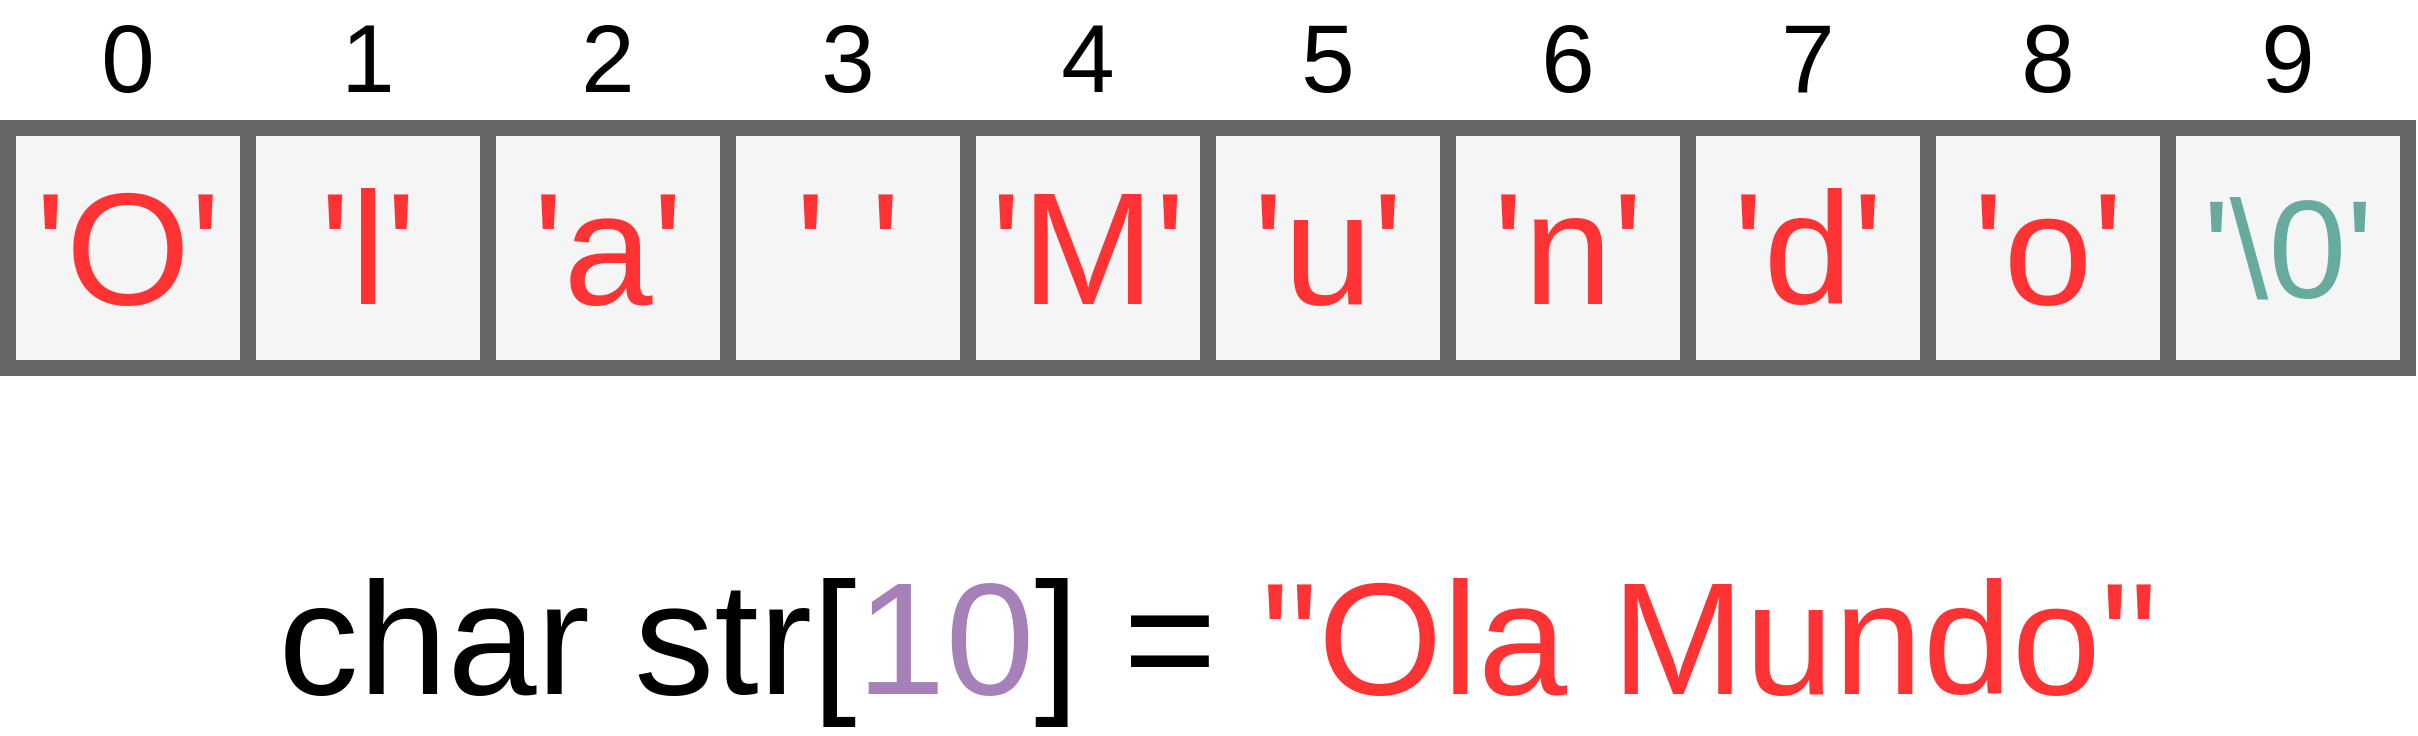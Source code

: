 <mxfile version="26.0.6">
  <diagram name="Page-1" id="AEj9be3scyRBkdBIgRB5">
    <mxGraphModel dx="1362" dy="1893" grid="1" gridSize="10" guides="1" tooltips="1" connect="1" arrows="1" fold="1" page="1" pageScale="1" pageWidth="850" pageHeight="1100" math="0" shadow="0">
      <root>
        <mxCell id="0" />
        <mxCell id="1" parent="0" />
        <mxCell id="HX4Mk4o4h9DkVl9tsVwc-2" value="&#39;O&#39;" style="rounded=0;whiteSpace=wrap;html=1;strokeWidth=8;fontColor=#FF3333;fontSize=80;fillColor=#f5f5f5;strokeColor=#666666;" vertex="1" parent="1">
          <mxGeometry x="40" y="40" width="120" height="120" as="geometry" />
        </mxCell>
        <mxCell id="HX4Mk4o4h9DkVl9tsVwc-12" value="&#39;l&#39;" style="rounded=0;whiteSpace=wrap;html=1;strokeWidth=8;fontColor=#FF3333;fontSize=80;fillColor=#f5f5f5;strokeColor=#666666;" vertex="1" parent="1">
          <mxGeometry x="160" y="40" width="120" height="120" as="geometry" />
        </mxCell>
        <mxCell id="HX4Mk4o4h9DkVl9tsVwc-13" value="&#39;a&#39;" style="rounded=0;whiteSpace=wrap;html=1;strokeWidth=8;fontColor=#FF3333;fontSize=80;fillColor=#f5f5f5;strokeColor=#666666;" vertex="1" parent="1">
          <mxGeometry x="280" y="40" width="120" height="120" as="geometry" />
        </mxCell>
        <mxCell id="HX4Mk4o4h9DkVl9tsVwc-14" value="&#39; &#39;" style="rounded=0;whiteSpace=wrap;html=1;strokeWidth=8;fontColor=#FF3333;fontSize=80;fillColor=#f5f5f5;strokeColor=#666666;" vertex="1" parent="1">
          <mxGeometry x="400" y="40" width="120" height="120" as="geometry" />
        </mxCell>
        <mxCell id="HX4Mk4o4h9DkVl9tsVwc-15" value="&#39;M&#39;" style="rounded=0;whiteSpace=wrap;html=1;strokeWidth=8;fontColor=#FF3333;fontSize=80;fillColor=#f5f5f5;strokeColor=#666666;" vertex="1" parent="1">
          <mxGeometry x="520" y="40" width="120" height="120" as="geometry" />
        </mxCell>
        <mxCell id="HX4Mk4o4h9DkVl9tsVwc-16" value="&#39;u&#39;" style="rounded=0;whiteSpace=wrap;html=1;strokeWidth=8;fontColor=#FF3333;fontSize=80;fillColor=#f5f5f5;strokeColor=#666666;" vertex="1" parent="1">
          <mxGeometry x="640" y="40" width="120" height="120" as="geometry" />
        </mxCell>
        <mxCell id="HX4Mk4o4h9DkVl9tsVwc-17" value="&#39;n&#39;" style="rounded=0;whiteSpace=wrap;html=1;strokeWidth=8;fontColor=#FF3333;fontSize=80;fillColor=#f5f5f5;strokeColor=#666666;" vertex="1" parent="1">
          <mxGeometry x="760" y="40" width="120" height="120" as="geometry" />
        </mxCell>
        <mxCell id="HX4Mk4o4h9DkVl9tsVwc-18" value="&#39;d&#39;" style="rounded=0;whiteSpace=wrap;html=1;strokeWidth=8;fontColor=#FF3333;fontSize=80;fillColor=#f5f5f5;strokeColor=#666666;" vertex="1" parent="1">
          <mxGeometry x="880" y="40" width="120" height="120" as="geometry" />
        </mxCell>
        <mxCell id="HX4Mk4o4h9DkVl9tsVwc-19" value="&#39;o&#39;" style="rounded=0;whiteSpace=wrap;html=1;strokeWidth=8;fontColor=#FF3333;fontSize=80;fillColor=#f5f5f5;strokeColor=#666666;" vertex="1" parent="1">
          <mxGeometry x="1000" y="40" width="120" height="120" as="geometry" />
        </mxCell>
        <mxCell id="HX4Mk4o4h9DkVl9tsVwc-21" value="&#39;\0&#39;" style="rounded=0;whiteSpace=wrap;html=1;strokeWidth=8;fontColor=#67AB9F;fontSize=70;fillColor=#f5f5f5;strokeColor=#666666;" vertex="1" parent="1">
          <mxGeometry x="1120" y="40" width="120" height="120" as="geometry" />
        </mxCell>
        <mxCell id="HX4Mk4o4h9DkVl9tsVwc-22" value="0" style="text;html=1;align=center;verticalAlign=middle;whiteSpace=wrap;rounded=0;fontSize=48;" vertex="1" parent="1">
          <mxGeometry x="70" y="-10" width="60" height="30" as="geometry" />
        </mxCell>
        <mxCell id="HX4Mk4o4h9DkVl9tsVwc-23" value="1" style="text;html=1;align=center;verticalAlign=middle;whiteSpace=wrap;rounded=0;fontSize=48;" vertex="1" parent="1">
          <mxGeometry x="190" y="-10" width="60" height="30" as="geometry" />
        </mxCell>
        <mxCell id="HX4Mk4o4h9DkVl9tsVwc-24" value="2" style="text;html=1;align=center;verticalAlign=middle;whiteSpace=wrap;rounded=0;fontSize=48;" vertex="1" parent="1">
          <mxGeometry x="310" y="-10" width="60" height="30" as="geometry" />
        </mxCell>
        <mxCell id="HX4Mk4o4h9DkVl9tsVwc-25" value="3" style="text;html=1;align=center;verticalAlign=middle;whiteSpace=wrap;rounded=0;fontSize=48;" vertex="1" parent="1">
          <mxGeometry x="430" y="-10" width="60" height="30" as="geometry" />
        </mxCell>
        <mxCell id="HX4Mk4o4h9DkVl9tsVwc-26" value="4" style="text;html=1;align=center;verticalAlign=middle;whiteSpace=wrap;rounded=0;fontSize=48;" vertex="1" parent="1">
          <mxGeometry x="550" y="-10" width="60" height="30" as="geometry" />
        </mxCell>
        <mxCell id="HX4Mk4o4h9DkVl9tsVwc-27" value="5" style="text;html=1;align=center;verticalAlign=middle;whiteSpace=wrap;rounded=0;fontSize=48;" vertex="1" parent="1">
          <mxGeometry x="670" y="-10" width="60" height="30" as="geometry" />
        </mxCell>
        <mxCell id="HX4Mk4o4h9DkVl9tsVwc-28" value="6" style="text;html=1;align=center;verticalAlign=middle;whiteSpace=wrap;rounded=0;fontSize=48;" vertex="1" parent="1">
          <mxGeometry x="790" y="-10" width="60" height="30" as="geometry" />
        </mxCell>
        <mxCell id="HX4Mk4o4h9DkVl9tsVwc-29" value="7" style="text;html=1;align=center;verticalAlign=middle;whiteSpace=wrap;rounded=0;fontSize=48;" vertex="1" parent="1">
          <mxGeometry x="910" y="-10" width="60" height="30" as="geometry" />
        </mxCell>
        <mxCell id="HX4Mk4o4h9DkVl9tsVwc-30" value="8" style="text;html=1;align=center;verticalAlign=middle;whiteSpace=wrap;rounded=0;fontSize=48;" vertex="1" parent="1">
          <mxGeometry x="1030" y="-10" width="60" height="30" as="geometry" />
        </mxCell>
        <mxCell id="HX4Mk4o4h9DkVl9tsVwc-31" value="9" style="text;html=1;align=center;verticalAlign=middle;whiteSpace=wrap;rounded=0;fontSize=48;" vertex="1" parent="1">
          <mxGeometry x="1150" y="-10" width="60" height="30" as="geometry" />
        </mxCell>
        <mxCell id="HX4Mk4o4h9DkVl9tsVwc-32" value="char str[&lt;font style=&quot;color: rgb(166, 128, 184);&quot;&gt;10&lt;/font&gt;] = &lt;font style=&quot;color: rgb(255, 51, 51);&quot;&gt;&quot;Ola Mundo&quot;&lt;/font&gt;" style="text;html=1;align=center;verticalAlign=middle;whiteSpace=wrap;rounded=0;fontSize=80;" vertex="1" parent="1">
          <mxGeometry x="120" y="280" width="1050" height="30" as="geometry" />
        </mxCell>
      </root>
    </mxGraphModel>
  </diagram>
</mxfile>
